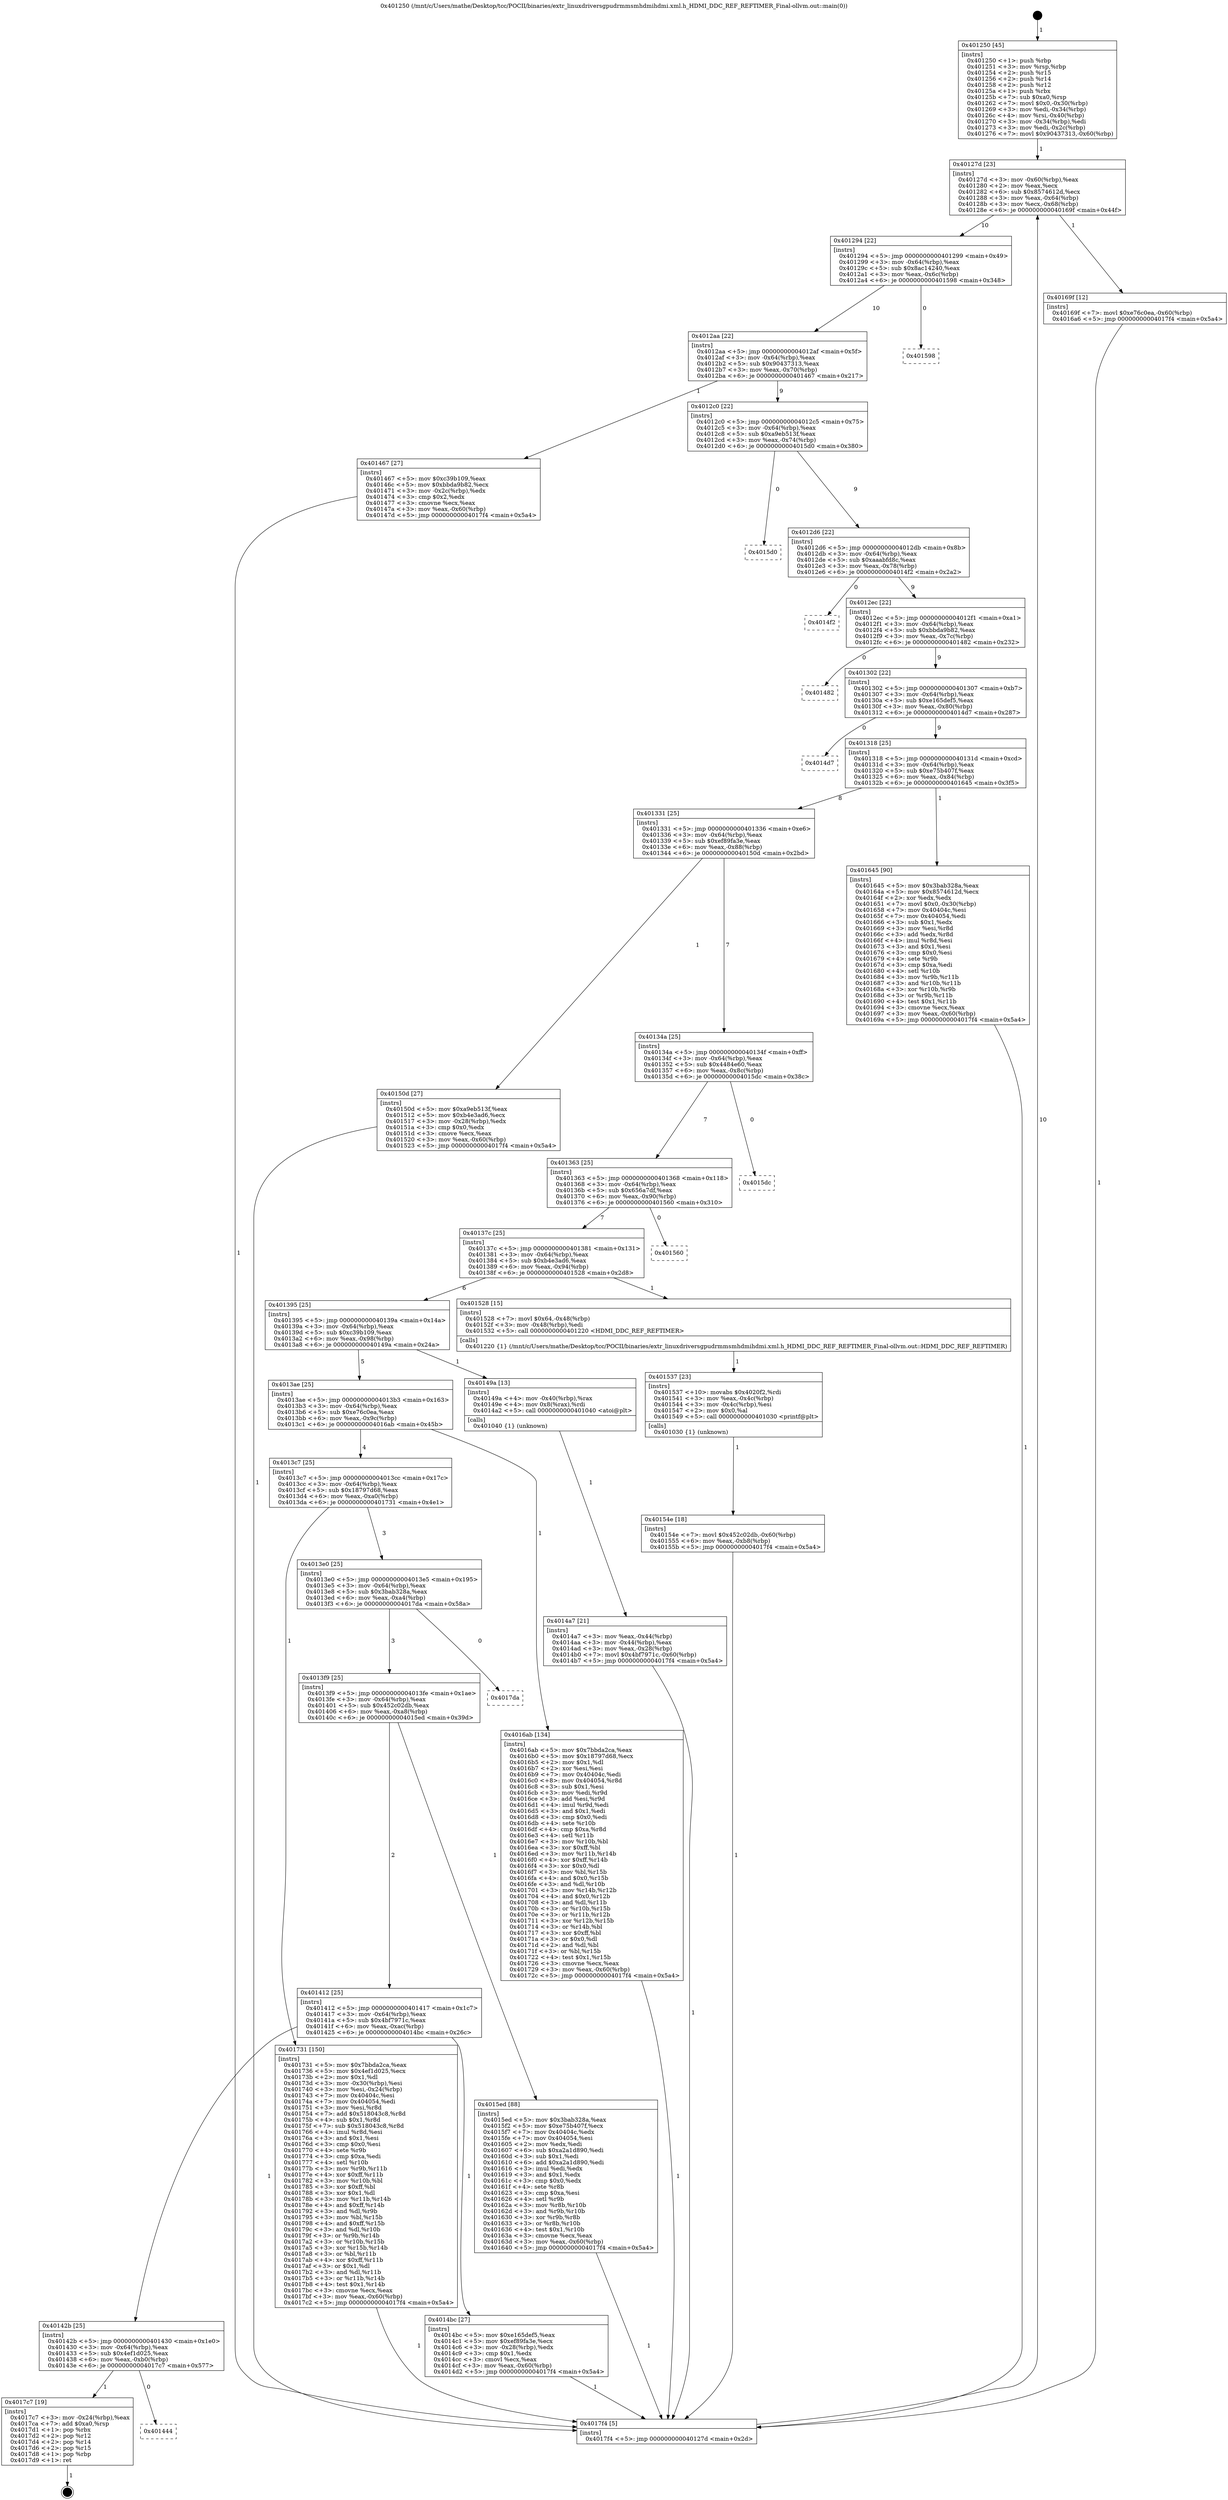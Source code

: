 digraph "0x401250" {
  label = "0x401250 (/mnt/c/Users/mathe/Desktop/tcc/POCII/binaries/extr_linuxdriversgpudrmmsmhdmihdmi.xml.h_HDMI_DDC_REF_REFTIMER_Final-ollvm.out::main(0))"
  labelloc = "t"
  node[shape=record]

  Entry [label="",width=0.3,height=0.3,shape=circle,fillcolor=black,style=filled]
  "0x40127d" [label="{
     0x40127d [23]\l
     | [instrs]\l
     &nbsp;&nbsp;0x40127d \<+3\>: mov -0x60(%rbp),%eax\l
     &nbsp;&nbsp;0x401280 \<+2\>: mov %eax,%ecx\l
     &nbsp;&nbsp;0x401282 \<+6\>: sub $0x8574612d,%ecx\l
     &nbsp;&nbsp;0x401288 \<+3\>: mov %eax,-0x64(%rbp)\l
     &nbsp;&nbsp;0x40128b \<+3\>: mov %ecx,-0x68(%rbp)\l
     &nbsp;&nbsp;0x40128e \<+6\>: je 000000000040169f \<main+0x44f\>\l
  }"]
  "0x40169f" [label="{
     0x40169f [12]\l
     | [instrs]\l
     &nbsp;&nbsp;0x40169f \<+7\>: movl $0xe76c0ea,-0x60(%rbp)\l
     &nbsp;&nbsp;0x4016a6 \<+5\>: jmp 00000000004017f4 \<main+0x5a4\>\l
  }"]
  "0x401294" [label="{
     0x401294 [22]\l
     | [instrs]\l
     &nbsp;&nbsp;0x401294 \<+5\>: jmp 0000000000401299 \<main+0x49\>\l
     &nbsp;&nbsp;0x401299 \<+3\>: mov -0x64(%rbp),%eax\l
     &nbsp;&nbsp;0x40129c \<+5\>: sub $0x8ac14240,%eax\l
     &nbsp;&nbsp;0x4012a1 \<+3\>: mov %eax,-0x6c(%rbp)\l
     &nbsp;&nbsp;0x4012a4 \<+6\>: je 0000000000401598 \<main+0x348\>\l
  }"]
  Exit [label="",width=0.3,height=0.3,shape=circle,fillcolor=black,style=filled,peripheries=2]
  "0x401598" [label="{
     0x401598\l
  }", style=dashed]
  "0x4012aa" [label="{
     0x4012aa [22]\l
     | [instrs]\l
     &nbsp;&nbsp;0x4012aa \<+5\>: jmp 00000000004012af \<main+0x5f\>\l
     &nbsp;&nbsp;0x4012af \<+3\>: mov -0x64(%rbp),%eax\l
     &nbsp;&nbsp;0x4012b2 \<+5\>: sub $0x90437313,%eax\l
     &nbsp;&nbsp;0x4012b7 \<+3\>: mov %eax,-0x70(%rbp)\l
     &nbsp;&nbsp;0x4012ba \<+6\>: je 0000000000401467 \<main+0x217\>\l
  }"]
  "0x401444" [label="{
     0x401444\l
  }", style=dashed]
  "0x401467" [label="{
     0x401467 [27]\l
     | [instrs]\l
     &nbsp;&nbsp;0x401467 \<+5\>: mov $0xc39b109,%eax\l
     &nbsp;&nbsp;0x40146c \<+5\>: mov $0xbbda9b82,%ecx\l
     &nbsp;&nbsp;0x401471 \<+3\>: mov -0x2c(%rbp),%edx\l
     &nbsp;&nbsp;0x401474 \<+3\>: cmp $0x2,%edx\l
     &nbsp;&nbsp;0x401477 \<+3\>: cmovne %ecx,%eax\l
     &nbsp;&nbsp;0x40147a \<+3\>: mov %eax,-0x60(%rbp)\l
     &nbsp;&nbsp;0x40147d \<+5\>: jmp 00000000004017f4 \<main+0x5a4\>\l
  }"]
  "0x4012c0" [label="{
     0x4012c0 [22]\l
     | [instrs]\l
     &nbsp;&nbsp;0x4012c0 \<+5\>: jmp 00000000004012c5 \<main+0x75\>\l
     &nbsp;&nbsp;0x4012c5 \<+3\>: mov -0x64(%rbp),%eax\l
     &nbsp;&nbsp;0x4012c8 \<+5\>: sub $0xa9eb513f,%eax\l
     &nbsp;&nbsp;0x4012cd \<+3\>: mov %eax,-0x74(%rbp)\l
     &nbsp;&nbsp;0x4012d0 \<+6\>: je 00000000004015d0 \<main+0x380\>\l
  }"]
  "0x4017f4" [label="{
     0x4017f4 [5]\l
     | [instrs]\l
     &nbsp;&nbsp;0x4017f4 \<+5\>: jmp 000000000040127d \<main+0x2d\>\l
  }"]
  "0x401250" [label="{
     0x401250 [45]\l
     | [instrs]\l
     &nbsp;&nbsp;0x401250 \<+1\>: push %rbp\l
     &nbsp;&nbsp;0x401251 \<+3\>: mov %rsp,%rbp\l
     &nbsp;&nbsp;0x401254 \<+2\>: push %r15\l
     &nbsp;&nbsp;0x401256 \<+2\>: push %r14\l
     &nbsp;&nbsp;0x401258 \<+2\>: push %r12\l
     &nbsp;&nbsp;0x40125a \<+1\>: push %rbx\l
     &nbsp;&nbsp;0x40125b \<+7\>: sub $0xa0,%rsp\l
     &nbsp;&nbsp;0x401262 \<+7\>: movl $0x0,-0x30(%rbp)\l
     &nbsp;&nbsp;0x401269 \<+3\>: mov %edi,-0x34(%rbp)\l
     &nbsp;&nbsp;0x40126c \<+4\>: mov %rsi,-0x40(%rbp)\l
     &nbsp;&nbsp;0x401270 \<+3\>: mov -0x34(%rbp),%edi\l
     &nbsp;&nbsp;0x401273 \<+3\>: mov %edi,-0x2c(%rbp)\l
     &nbsp;&nbsp;0x401276 \<+7\>: movl $0x90437313,-0x60(%rbp)\l
  }"]
  "0x4017c7" [label="{
     0x4017c7 [19]\l
     | [instrs]\l
     &nbsp;&nbsp;0x4017c7 \<+3\>: mov -0x24(%rbp),%eax\l
     &nbsp;&nbsp;0x4017ca \<+7\>: add $0xa0,%rsp\l
     &nbsp;&nbsp;0x4017d1 \<+1\>: pop %rbx\l
     &nbsp;&nbsp;0x4017d2 \<+2\>: pop %r12\l
     &nbsp;&nbsp;0x4017d4 \<+2\>: pop %r14\l
     &nbsp;&nbsp;0x4017d6 \<+2\>: pop %r15\l
     &nbsp;&nbsp;0x4017d8 \<+1\>: pop %rbp\l
     &nbsp;&nbsp;0x4017d9 \<+1\>: ret\l
  }"]
  "0x4015d0" [label="{
     0x4015d0\l
  }", style=dashed]
  "0x4012d6" [label="{
     0x4012d6 [22]\l
     | [instrs]\l
     &nbsp;&nbsp;0x4012d6 \<+5\>: jmp 00000000004012db \<main+0x8b\>\l
     &nbsp;&nbsp;0x4012db \<+3\>: mov -0x64(%rbp),%eax\l
     &nbsp;&nbsp;0x4012de \<+5\>: sub $0xaaabfd8c,%eax\l
     &nbsp;&nbsp;0x4012e3 \<+3\>: mov %eax,-0x78(%rbp)\l
     &nbsp;&nbsp;0x4012e6 \<+6\>: je 00000000004014f2 \<main+0x2a2\>\l
  }"]
  "0x40154e" [label="{
     0x40154e [18]\l
     | [instrs]\l
     &nbsp;&nbsp;0x40154e \<+7\>: movl $0x452c02db,-0x60(%rbp)\l
     &nbsp;&nbsp;0x401555 \<+6\>: mov %eax,-0xb8(%rbp)\l
     &nbsp;&nbsp;0x40155b \<+5\>: jmp 00000000004017f4 \<main+0x5a4\>\l
  }"]
  "0x4014f2" [label="{
     0x4014f2\l
  }", style=dashed]
  "0x4012ec" [label="{
     0x4012ec [22]\l
     | [instrs]\l
     &nbsp;&nbsp;0x4012ec \<+5\>: jmp 00000000004012f1 \<main+0xa1\>\l
     &nbsp;&nbsp;0x4012f1 \<+3\>: mov -0x64(%rbp),%eax\l
     &nbsp;&nbsp;0x4012f4 \<+5\>: sub $0xbbda9b82,%eax\l
     &nbsp;&nbsp;0x4012f9 \<+3\>: mov %eax,-0x7c(%rbp)\l
     &nbsp;&nbsp;0x4012fc \<+6\>: je 0000000000401482 \<main+0x232\>\l
  }"]
  "0x401537" [label="{
     0x401537 [23]\l
     | [instrs]\l
     &nbsp;&nbsp;0x401537 \<+10\>: movabs $0x4020f2,%rdi\l
     &nbsp;&nbsp;0x401541 \<+3\>: mov %eax,-0x4c(%rbp)\l
     &nbsp;&nbsp;0x401544 \<+3\>: mov -0x4c(%rbp),%esi\l
     &nbsp;&nbsp;0x401547 \<+2\>: mov $0x0,%al\l
     &nbsp;&nbsp;0x401549 \<+5\>: call 0000000000401030 \<printf@plt\>\l
     | [calls]\l
     &nbsp;&nbsp;0x401030 \{1\} (unknown)\l
  }"]
  "0x401482" [label="{
     0x401482\l
  }", style=dashed]
  "0x401302" [label="{
     0x401302 [22]\l
     | [instrs]\l
     &nbsp;&nbsp;0x401302 \<+5\>: jmp 0000000000401307 \<main+0xb7\>\l
     &nbsp;&nbsp;0x401307 \<+3\>: mov -0x64(%rbp),%eax\l
     &nbsp;&nbsp;0x40130a \<+5\>: sub $0xe165def5,%eax\l
     &nbsp;&nbsp;0x40130f \<+3\>: mov %eax,-0x80(%rbp)\l
     &nbsp;&nbsp;0x401312 \<+6\>: je 00000000004014d7 \<main+0x287\>\l
  }"]
  "0x40142b" [label="{
     0x40142b [25]\l
     | [instrs]\l
     &nbsp;&nbsp;0x40142b \<+5\>: jmp 0000000000401430 \<main+0x1e0\>\l
     &nbsp;&nbsp;0x401430 \<+3\>: mov -0x64(%rbp),%eax\l
     &nbsp;&nbsp;0x401433 \<+5\>: sub $0x4ef1d025,%eax\l
     &nbsp;&nbsp;0x401438 \<+6\>: mov %eax,-0xb0(%rbp)\l
     &nbsp;&nbsp;0x40143e \<+6\>: je 00000000004017c7 \<main+0x577\>\l
  }"]
  "0x4014d7" [label="{
     0x4014d7\l
  }", style=dashed]
  "0x401318" [label="{
     0x401318 [25]\l
     | [instrs]\l
     &nbsp;&nbsp;0x401318 \<+5\>: jmp 000000000040131d \<main+0xcd\>\l
     &nbsp;&nbsp;0x40131d \<+3\>: mov -0x64(%rbp),%eax\l
     &nbsp;&nbsp;0x401320 \<+5\>: sub $0xe75b407f,%eax\l
     &nbsp;&nbsp;0x401325 \<+6\>: mov %eax,-0x84(%rbp)\l
     &nbsp;&nbsp;0x40132b \<+6\>: je 0000000000401645 \<main+0x3f5\>\l
  }"]
  "0x4014bc" [label="{
     0x4014bc [27]\l
     | [instrs]\l
     &nbsp;&nbsp;0x4014bc \<+5\>: mov $0xe165def5,%eax\l
     &nbsp;&nbsp;0x4014c1 \<+5\>: mov $0xef89fa3e,%ecx\l
     &nbsp;&nbsp;0x4014c6 \<+3\>: mov -0x28(%rbp),%edx\l
     &nbsp;&nbsp;0x4014c9 \<+3\>: cmp $0x1,%edx\l
     &nbsp;&nbsp;0x4014cc \<+3\>: cmovl %ecx,%eax\l
     &nbsp;&nbsp;0x4014cf \<+3\>: mov %eax,-0x60(%rbp)\l
     &nbsp;&nbsp;0x4014d2 \<+5\>: jmp 00000000004017f4 \<main+0x5a4\>\l
  }"]
  "0x401645" [label="{
     0x401645 [90]\l
     | [instrs]\l
     &nbsp;&nbsp;0x401645 \<+5\>: mov $0x3bab328a,%eax\l
     &nbsp;&nbsp;0x40164a \<+5\>: mov $0x8574612d,%ecx\l
     &nbsp;&nbsp;0x40164f \<+2\>: xor %edx,%edx\l
     &nbsp;&nbsp;0x401651 \<+7\>: movl $0x0,-0x30(%rbp)\l
     &nbsp;&nbsp;0x401658 \<+7\>: mov 0x40404c,%esi\l
     &nbsp;&nbsp;0x40165f \<+7\>: mov 0x404054,%edi\l
     &nbsp;&nbsp;0x401666 \<+3\>: sub $0x1,%edx\l
     &nbsp;&nbsp;0x401669 \<+3\>: mov %esi,%r8d\l
     &nbsp;&nbsp;0x40166c \<+3\>: add %edx,%r8d\l
     &nbsp;&nbsp;0x40166f \<+4\>: imul %r8d,%esi\l
     &nbsp;&nbsp;0x401673 \<+3\>: and $0x1,%esi\l
     &nbsp;&nbsp;0x401676 \<+3\>: cmp $0x0,%esi\l
     &nbsp;&nbsp;0x401679 \<+4\>: sete %r9b\l
     &nbsp;&nbsp;0x40167d \<+3\>: cmp $0xa,%edi\l
     &nbsp;&nbsp;0x401680 \<+4\>: setl %r10b\l
     &nbsp;&nbsp;0x401684 \<+3\>: mov %r9b,%r11b\l
     &nbsp;&nbsp;0x401687 \<+3\>: and %r10b,%r11b\l
     &nbsp;&nbsp;0x40168a \<+3\>: xor %r10b,%r9b\l
     &nbsp;&nbsp;0x40168d \<+3\>: or %r9b,%r11b\l
     &nbsp;&nbsp;0x401690 \<+4\>: test $0x1,%r11b\l
     &nbsp;&nbsp;0x401694 \<+3\>: cmovne %ecx,%eax\l
     &nbsp;&nbsp;0x401697 \<+3\>: mov %eax,-0x60(%rbp)\l
     &nbsp;&nbsp;0x40169a \<+5\>: jmp 00000000004017f4 \<main+0x5a4\>\l
  }"]
  "0x401331" [label="{
     0x401331 [25]\l
     | [instrs]\l
     &nbsp;&nbsp;0x401331 \<+5\>: jmp 0000000000401336 \<main+0xe6\>\l
     &nbsp;&nbsp;0x401336 \<+3\>: mov -0x64(%rbp),%eax\l
     &nbsp;&nbsp;0x401339 \<+5\>: sub $0xef89fa3e,%eax\l
     &nbsp;&nbsp;0x40133e \<+6\>: mov %eax,-0x88(%rbp)\l
     &nbsp;&nbsp;0x401344 \<+6\>: je 000000000040150d \<main+0x2bd\>\l
  }"]
  "0x401412" [label="{
     0x401412 [25]\l
     | [instrs]\l
     &nbsp;&nbsp;0x401412 \<+5\>: jmp 0000000000401417 \<main+0x1c7\>\l
     &nbsp;&nbsp;0x401417 \<+3\>: mov -0x64(%rbp),%eax\l
     &nbsp;&nbsp;0x40141a \<+5\>: sub $0x4bf7971c,%eax\l
     &nbsp;&nbsp;0x40141f \<+6\>: mov %eax,-0xac(%rbp)\l
     &nbsp;&nbsp;0x401425 \<+6\>: je 00000000004014bc \<main+0x26c\>\l
  }"]
  "0x40150d" [label="{
     0x40150d [27]\l
     | [instrs]\l
     &nbsp;&nbsp;0x40150d \<+5\>: mov $0xa9eb513f,%eax\l
     &nbsp;&nbsp;0x401512 \<+5\>: mov $0xb4e3ad6,%ecx\l
     &nbsp;&nbsp;0x401517 \<+3\>: mov -0x28(%rbp),%edx\l
     &nbsp;&nbsp;0x40151a \<+3\>: cmp $0x0,%edx\l
     &nbsp;&nbsp;0x40151d \<+3\>: cmove %ecx,%eax\l
     &nbsp;&nbsp;0x401520 \<+3\>: mov %eax,-0x60(%rbp)\l
     &nbsp;&nbsp;0x401523 \<+5\>: jmp 00000000004017f4 \<main+0x5a4\>\l
  }"]
  "0x40134a" [label="{
     0x40134a [25]\l
     | [instrs]\l
     &nbsp;&nbsp;0x40134a \<+5\>: jmp 000000000040134f \<main+0xff\>\l
     &nbsp;&nbsp;0x40134f \<+3\>: mov -0x64(%rbp),%eax\l
     &nbsp;&nbsp;0x401352 \<+5\>: sub $0x4484e60,%eax\l
     &nbsp;&nbsp;0x401357 \<+6\>: mov %eax,-0x8c(%rbp)\l
     &nbsp;&nbsp;0x40135d \<+6\>: je 00000000004015dc \<main+0x38c\>\l
  }"]
  "0x4015ed" [label="{
     0x4015ed [88]\l
     | [instrs]\l
     &nbsp;&nbsp;0x4015ed \<+5\>: mov $0x3bab328a,%eax\l
     &nbsp;&nbsp;0x4015f2 \<+5\>: mov $0xe75b407f,%ecx\l
     &nbsp;&nbsp;0x4015f7 \<+7\>: mov 0x40404c,%edx\l
     &nbsp;&nbsp;0x4015fe \<+7\>: mov 0x404054,%esi\l
     &nbsp;&nbsp;0x401605 \<+2\>: mov %edx,%edi\l
     &nbsp;&nbsp;0x401607 \<+6\>: sub $0xa2a1d890,%edi\l
     &nbsp;&nbsp;0x40160d \<+3\>: sub $0x1,%edi\l
     &nbsp;&nbsp;0x401610 \<+6\>: add $0xa2a1d890,%edi\l
     &nbsp;&nbsp;0x401616 \<+3\>: imul %edi,%edx\l
     &nbsp;&nbsp;0x401619 \<+3\>: and $0x1,%edx\l
     &nbsp;&nbsp;0x40161c \<+3\>: cmp $0x0,%edx\l
     &nbsp;&nbsp;0x40161f \<+4\>: sete %r8b\l
     &nbsp;&nbsp;0x401623 \<+3\>: cmp $0xa,%esi\l
     &nbsp;&nbsp;0x401626 \<+4\>: setl %r9b\l
     &nbsp;&nbsp;0x40162a \<+3\>: mov %r8b,%r10b\l
     &nbsp;&nbsp;0x40162d \<+3\>: and %r9b,%r10b\l
     &nbsp;&nbsp;0x401630 \<+3\>: xor %r9b,%r8b\l
     &nbsp;&nbsp;0x401633 \<+3\>: or %r8b,%r10b\l
     &nbsp;&nbsp;0x401636 \<+4\>: test $0x1,%r10b\l
     &nbsp;&nbsp;0x40163a \<+3\>: cmovne %ecx,%eax\l
     &nbsp;&nbsp;0x40163d \<+3\>: mov %eax,-0x60(%rbp)\l
     &nbsp;&nbsp;0x401640 \<+5\>: jmp 00000000004017f4 \<main+0x5a4\>\l
  }"]
  "0x4015dc" [label="{
     0x4015dc\l
  }", style=dashed]
  "0x401363" [label="{
     0x401363 [25]\l
     | [instrs]\l
     &nbsp;&nbsp;0x401363 \<+5\>: jmp 0000000000401368 \<main+0x118\>\l
     &nbsp;&nbsp;0x401368 \<+3\>: mov -0x64(%rbp),%eax\l
     &nbsp;&nbsp;0x40136b \<+5\>: sub $0x656a7df,%eax\l
     &nbsp;&nbsp;0x401370 \<+6\>: mov %eax,-0x90(%rbp)\l
     &nbsp;&nbsp;0x401376 \<+6\>: je 0000000000401560 \<main+0x310\>\l
  }"]
  "0x4013f9" [label="{
     0x4013f9 [25]\l
     | [instrs]\l
     &nbsp;&nbsp;0x4013f9 \<+5\>: jmp 00000000004013fe \<main+0x1ae\>\l
     &nbsp;&nbsp;0x4013fe \<+3\>: mov -0x64(%rbp),%eax\l
     &nbsp;&nbsp;0x401401 \<+5\>: sub $0x452c02db,%eax\l
     &nbsp;&nbsp;0x401406 \<+6\>: mov %eax,-0xa8(%rbp)\l
     &nbsp;&nbsp;0x40140c \<+6\>: je 00000000004015ed \<main+0x39d\>\l
  }"]
  "0x401560" [label="{
     0x401560\l
  }", style=dashed]
  "0x40137c" [label="{
     0x40137c [25]\l
     | [instrs]\l
     &nbsp;&nbsp;0x40137c \<+5\>: jmp 0000000000401381 \<main+0x131\>\l
     &nbsp;&nbsp;0x401381 \<+3\>: mov -0x64(%rbp),%eax\l
     &nbsp;&nbsp;0x401384 \<+5\>: sub $0xb4e3ad6,%eax\l
     &nbsp;&nbsp;0x401389 \<+6\>: mov %eax,-0x94(%rbp)\l
     &nbsp;&nbsp;0x40138f \<+6\>: je 0000000000401528 \<main+0x2d8\>\l
  }"]
  "0x4017da" [label="{
     0x4017da\l
  }", style=dashed]
  "0x401528" [label="{
     0x401528 [15]\l
     | [instrs]\l
     &nbsp;&nbsp;0x401528 \<+7\>: movl $0x64,-0x48(%rbp)\l
     &nbsp;&nbsp;0x40152f \<+3\>: mov -0x48(%rbp),%edi\l
     &nbsp;&nbsp;0x401532 \<+5\>: call 0000000000401220 \<HDMI_DDC_REF_REFTIMER\>\l
     | [calls]\l
     &nbsp;&nbsp;0x401220 \{1\} (/mnt/c/Users/mathe/Desktop/tcc/POCII/binaries/extr_linuxdriversgpudrmmsmhdmihdmi.xml.h_HDMI_DDC_REF_REFTIMER_Final-ollvm.out::HDMI_DDC_REF_REFTIMER)\l
  }"]
  "0x401395" [label="{
     0x401395 [25]\l
     | [instrs]\l
     &nbsp;&nbsp;0x401395 \<+5\>: jmp 000000000040139a \<main+0x14a\>\l
     &nbsp;&nbsp;0x40139a \<+3\>: mov -0x64(%rbp),%eax\l
     &nbsp;&nbsp;0x40139d \<+5\>: sub $0xc39b109,%eax\l
     &nbsp;&nbsp;0x4013a2 \<+6\>: mov %eax,-0x98(%rbp)\l
     &nbsp;&nbsp;0x4013a8 \<+6\>: je 000000000040149a \<main+0x24a\>\l
  }"]
  "0x4013e0" [label="{
     0x4013e0 [25]\l
     | [instrs]\l
     &nbsp;&nbsp;0x4013e0 \<+5\>: jmp 00000000004013e5 \<main+0x195\>\l
     &nbsp;&nbsp;0x4013e5 \<+3\>: mov -0x64(%rbp),%eax\l
     &nbsp;&nbsp;0x4013e8 \<+5\>: sub $0x3bab328a,%eax\l
     &nbsp;&nbsp;0x4013ed \<+6\>: mov %eax,-0xa4(%rbp)\l
     &nbsp;&nbsp;0x4013f3 \<+6\>: je 00000000004017da \<main+0x58a\>\l
  }"]
  "0x40149a" [label="{
     0x40149a [13]\l
     | [instrs]\l
     &nbsp;&nbsp;0x40149a \<+4\>: mov -0x40(%rbp),%rax\l
     &nbsp;&nbsp;0x40149e \<+4\>: mov 0x8(%rax),%rdi\l
     &nbsp;&nbsp;0x4014a2 \<+5\>: call 0000000000401040 \<atoi@plt\>\l
     | [calls]\l
     &nbsp;&nbsp;0x401040 \{1\} (unknown)\l
  }"]
  "0x4013ae" [label="{
     0x4013ae [25]\l
     | [instrs]\l
     &nbsp;&nbsp;0x4013ae \<+5\>: jmp 00000000004013b3 \<main+0x163\>\l
     &nbsp;&nbsp;0x4013b3 \<+3\>: mov -0x64(%rbp),%eax\l
     &nbsp;&nbsp;0x4013b6 \<+5\>: sub $0xe76c0ea,%eax\l
     &nbsp;&nbsp;0x4013bb \<+6\>: mov %eax,-0x9c(%rbp)\l
     &nbsp;&nbsp;0x4013c1 \<+6\>: je 00000000004016ab \<main+0x45b\>\l
  }"]
  "0x4014a7" [label="{
     0x4014a7 [21]\l
     | [instrs]\l
     &nbsp;&nbsp;0x4014a7 \<+3\>: mov %eax,-0x44(%rbp)\l
     &nbsp;&nbsp;0x4014aa \<+3\>: mov -0x44(%rbp),%eax\l
     &nbsp;&nbsp;0x4014ad \<+3\>: mov %eax,-0x28(%rbp)\l
     &nbsp;&nbsp;0x4014b0 \<+7\>: movl $0x4bf7971c,-0x60(%rbp)\l
     &nbsp;&nbsp;0x4014b7 \<+5\>: jmp 00000000004017f4 \<main+0x5a4\>\l
  }"]
  "0x401731" [label="{
     0x401731 [150]\l
     | [instrs]\l
     &nbsp;&nbsp;0x401731 \<+5\>: mov $0x7bbda2ca,%eax\l
     &nbsp;&nbsp;0x401736 \<+5\>: mov $0x4ef1d025,%ecx\l
     &nbsp;&nbsp;0x40173b \<+2\>: mov $0x1,%dl\l
     &nbsp;&nbsp;0x40173d \<+3\>: mov -0x30(%rbp),%esi\l
     &nbsp;&nbsp;0x401740 \<+3\>: mov %esi,-0x24(%rbp)\l
     &nbsp;&nbsp;0x401743 \<+7\>: mov 0x40404c,%esi\l
     &nbsp;&nbsp;0x40174a \<+7\>: mov 0x404054,%edi\l
     &nbsp;&nbsp;0x401751 \<+3\>: mov %esi,%r8d\l
     &nbsp;&nbsp;0x401754 \<+7\>: add $0x518043c8,%r8d\l
     &nbsp;&nbsp;0x40175b \<+4\>: sub $0x1,%r8d\l
     &nbsp;&nbsp;0x40175f \<+7\>: sub $0x518043c8,%r8d\l
     &nbsp;&nbsp;0x401766 \<+4\>: imul %r8d,%esi\l
     &nbsp;&nbsp;0x40176a \<+3\>: and $0x1,%esi\l
     &nbsp;&nbsp;0x40176d \<+3\>: cmp $0x0,%esi\l
     &nbsp;&nbsp;0x401770 \<+4\>: sete %r9b\l
     &nbsp;&nbsp;0x401774 \<+3\>: cmp $0xa,%edi\l
     &nbsp;&nbsp;0x401777 \<+4\>: setl %r10b\l
     &nbsp;&nbsp;0x40177b \<+3\>: mov %r9b,%r11b\l
     &nbsp;&nbsp;0x40177e \<+4\>: xor $0xff,%r11b\l
     &nbsp;&nbsp;0x401782 \<+3\>: mov %r10b,%bl\l
     &nbsp;&nbsp;0x401785 \<+3\>: xor $0xff,%bl\l
     &nbsp;&nbsp;0x401788 \<+3\>: xor $0x1,%dl\l
     &nbsp;&nbsp;0x40178b \<+3\>: mov %r11b,%r14b\l
     &nbsp;&nbsp;0x40178e \<+4\>: and $0xff,%r14b\l
     &nbsp;&nbsp;0x401792 \<+3\>: and %dl,%r9b\l
     &nbsp;&nbsp;0x401795 \<+3\>: mov %bl,%r15b\l
     &nbsp;&nbsp;0x401798 \<+4\>: and $0xff,%r15b\l
     &nbsp;&nbsp;0x40179c \<+3\>: and %dl,%r10b\l
     &nbsp;&nbsp;0x40179f \<+3\>: or %r9b,%r14b\l
     &nbsp;&nbsp;0x4017a2 \<+3\>: or %r10b,%r15b\l
     &nbsp;&nbsp;0x4017a5 \<+3\>: xor %r15b,%r14b\l
     &nbsp;&nbsp;0x4017a8 \<+3\>: or %bl,%r11b\l
     &nbsp;&nbsp;0x4017ab \<+4\>: xor $0xff,%r11b\l
     &nbsp;&nbsp;0x4017af \<+3\>: or $0x1,%dl\l
     &nbsp;&nbsp;0x4017b2 \<+3\>: and %dl,%r11b\l
     &nbsp;&nbsp;0x4017b5 \<+3\>: or %r11b,%r14b\l
     &nbsp;&nbsp;0x4017b8 \<+4\>: test $0x1,%r14b\l
     &nbsp;&nbsp;0x4017bc \<+3\>: cmovne %ecx,%eax\l
     &nbsp;&nbsp;0x4017bf \<+3\>: mov %eax,-0x60(%rbp)\l
     &nbsp;&nbsp;0x4017c2 \<+5\>: jmp 00000000004017f4 \<main+0x5a4\>\l
  }"]
  "0x4016ab" [label="{
     0x4016ab [134]\l
     | [instrs]\l
     &nbsp;&nbsp;0x4016ab \<+5\>: mov $0x7bbda2ca,%eax\l
     &nbsp;&nbsp;0x4016b0 \<+5\>: mov $0x18797d68,%ecx\l
     &nbsp;&nbsp;0x4016b5 \<+2\>: mov $0x1,%dl\l
     &nbsp;&nbsp;0x4016b7 \<+2\>: xor %esi,%esi\l
     &nbsp;&nbsp;0x4016b9 \<+7\>: mov 0x40404c,%edi\l
     &nbsp;&nbsp;0x4016c0 \<+8\>: mov 0x404054,%r8d\l
     &nbsp;&nbsp;0x4016c8 \<+3\>: sub $0x1,%esi\l
     &nbsp;&nbsp;0x4016cb \<+3\>: mov %edi,%r9d\l
     &nbsp;&nbsp;0x4016ce \<+3\>: add %esi,%r9d\l
     &nbsp;&nbsp;0x4016d1 \<+4\>: imul %r9d,%edi\l
     &nbsp;&nbsp;0x4016d5 \<+3\>: and $0x1,%edi\l
     &nbsp;&nbsp;0x4016d8 \<+3\>: cmp $0x0,%edi\l
     &nbsp;&nbsp;0x4016db \<+4\>: sete %r10b\l
     &nbsp;&nbsp;0x4016df \<+4\>: cmp $0xa,%r8d\l
     &nbsp;&nbsp;0x4016e3 \<+4\>: setl %r11b\l
     &nbsp;&nbsp;0x4016e7 \<+3\>: mov %r10b,%bl\l
     &nbsp;&nbsp;0x4016ea \<+3\>: xor $0xff,%bl\l
     &nbsp;&nbsp;0x4016ed \<+3\>: mov %r11b,%r14b\l
     &nbsp;&nbsp;0x4016f0 \<+4\>: xor $0xff,%r14b\l
     &nbsp;&nbsp;0x4016f4 \<+3\>: xor $0x0,%dl\l
     &nbsp;&nbsp;0x4016f7 \<+3\>: mov %bl,%r15b\l
     &nbsp;&nbsp;0x4016fa \<+4\>: and $0x0,%r15b\l
     &nbsp;&nbsp;0x4016fe \<+3\>: and %dl,%r10b\l
     &nbsp;&nbsp;0x401701 \<+3\>: mov %r14b,%r12b\l
     &nbsp;&nbsp;0x401704 \<+4\>: and $0x0,%r12b\l
     &nbsp;&nbsp;0x401708 \<+3\>: and %dl,%r11b\l
     &nbsp;&nbsp;0x40170b \<+3\>: or %r10b,%r15b\l
     &nbsp;&nbsp;0x40170e \<+3\>: or %r11b,%r12b\l
     &nbsp;&nbsp;0x401711 \<+3\>: xor %r12b,%r15b\l
     &nbsp;&nbsp;0x401714 \<+3\>: or %r14b,%bl\l
     &nbsp;&nbsp;0x401717 \<+3\>: xor $0xff,%bl\l
     &nbsp;&nbsp;0x40171a \<+3\>: or $0x0,%dl\l
     &nbsp;&nbsp;0x40171d \<+2\>: and %dl,%bl\l
     &nbsp;&nbsp;0x40171f \<+3\>: or %bl,%r15b\l
     &nbsp;&nbsp;0x401722 \<+4\>: test $0x1,%r15b\l
     &nbsp;&nbsp;0x401726 \<+3\>: cmovne %ecx,%eax\l
     &nbsp;&nbsp;0x401729 \<+3\>: mov %eax,-0x60(%rbp)\l
     &nbsp;&nbsp;0x40172c \<+5\>: jmp 00000000004017f4 \<main+0x5a4\>\l
  }"]
  "0x4013c7" [label="{
     0x4013c7 [25]\l
     | [instrs]\l
     &nbsp;&nbsp;0x4013c7 \<+5\>: jmp 00000000004013cc \<main+0x17c\>\l
     &nbsp;&nbsp;0x4013cc \<+3\>: mov -0x64(%rbp),%eax\l
     &nbsp;&nbsp;0x4013cf \<+5\>: sub $0x18797d68,%eax\l
     &nbsp;&nbsp;0x4013d4 \<+6\>: mov %eax,-0xa0(%rbp)\l
     &nbsp;&nbsp;0x4013da \<+6\>: je 0000000000401731 \<main+0x4e1\>\l
  }"]
  Entry -> "0x401250" [label=" 1"]
  "0x40127d" -> "0x40169f" [label=" 1"]
  "0x40127d" -> "0x401294" [label=" 10"]
  "0x4017c7" -> Exit [label=" 1"]
  "0x401294" -> "0x401598" [label=" 0"]
  "0x401294" -> "0x4012aa" [label=" 10"]
  "0x40142b" -> "0x401444" [label=" 0"]
  "0x4012aa" -> "0x401467" [label=" 1"]
  "0x4012aa" -> "0x4012c0" [label=" 9"]
  "0x401467" -> "0x4017f4" [label=" 1"]
  "0x401250" -> "0x40127d" [label=" 1"]
  "0x4017f4" -> "0x40127d" [label=" 10"]
  "0x40142b" -> "0x4017c7" [label=" 1"]
  "0x4012c0" -> "0x4015d0" [label=" 0"]
  "0x4012c0" -> "0x4012d6" [label=" 9"]
  "0x401731" -> "0x4017f4" [label=" 1"]
  "0x4012d6" -> "0x4014f2" [label=" 0"]
  "0x4012d6" -> "0x4012ec" [label=" 9"]
  "0x4016ab" -> "0x4017f4" [label=" 1"]
  "0x4012ec" -> "0x401482" [label=" 0"]
  "0x4012ec" -> "0x401302" [label=" 9"]
  "0x40169f" -> "0x4017f4" [label=" 1"]
  "0x401302" -> "0x4014d7" [label=" 0"]
  "0x401302" -> "0x401318" [label=" 9"]
  "0x401645" -> "0x4017f4" [label=" 1"]
  "0x401318" -> "0x401645" [label=" 1"]
  "0x401318" -> "0x401331" [label=" 8"]
  "0x4015ed" -> "0x4017f4" [label=" 1"]
  "0x401331" -> "0x40150d" [label=" 1"]
  "0x401331" -> "0x40134a" [label=" 7"]
  "0x401537" -> "0x40154e" [label=" 1"]
  "0x40134a" -> "0x4015dc" [label=" 0"]
  "0x40134a" -> "0x401363" [label=" 7"]
  "0x401528" -> "0x401537" [label=" 1"]
  "0x401363" -> "0x401560" [label=" 0"]
  "0x401363" -> "0x40137c" [label=" 7"]
  "0x4014bc" -> "0x4017f4" [label=" 1"]
  "0x40137c" -> "0x401528" [label=" 1"]
  "0x40137c" -> "0x401395" [label=" 6"]
  "0x401412" -> "0x40142b" [label=" 1"]
  "0x401395" -> "0x40149a" [label=" 1"]
  "0x401395" -> "0x4013ae" [label=" 5"]
  "0x40149a" -> "0x4014a7" [label=" 1"]
  "0x4014a7" -> "0x4017f4" [label=" 1"]
  "0x40154e" -> "0x4017f4" [label=" 1"]
  "0x4013ae" -> "0x4016ab" [label=" 1"]
  "0x4013ae" -> "0x4013c7" [label=" 4"]
  "0x4013f9" -> "0x401412" [label=" 2"]
  "0x4013c7" -> "0x401731" [label=" 1"]
  "0x4013c7" -> "0x4013e0" [label=" 3"]
  "0x401412" -> "0x4014bc" [label=" 1"]
  "0x4013e0" -> "0x4017da" [label=" 0"]
  "0x4013e0" -> "0x4013f9" [label=" 3"]
  "0x40150d" -> "0x4017f4" [label=" 1"]
  "0x4013f9" -> "0x4015ed" [label=" 1"]
}
